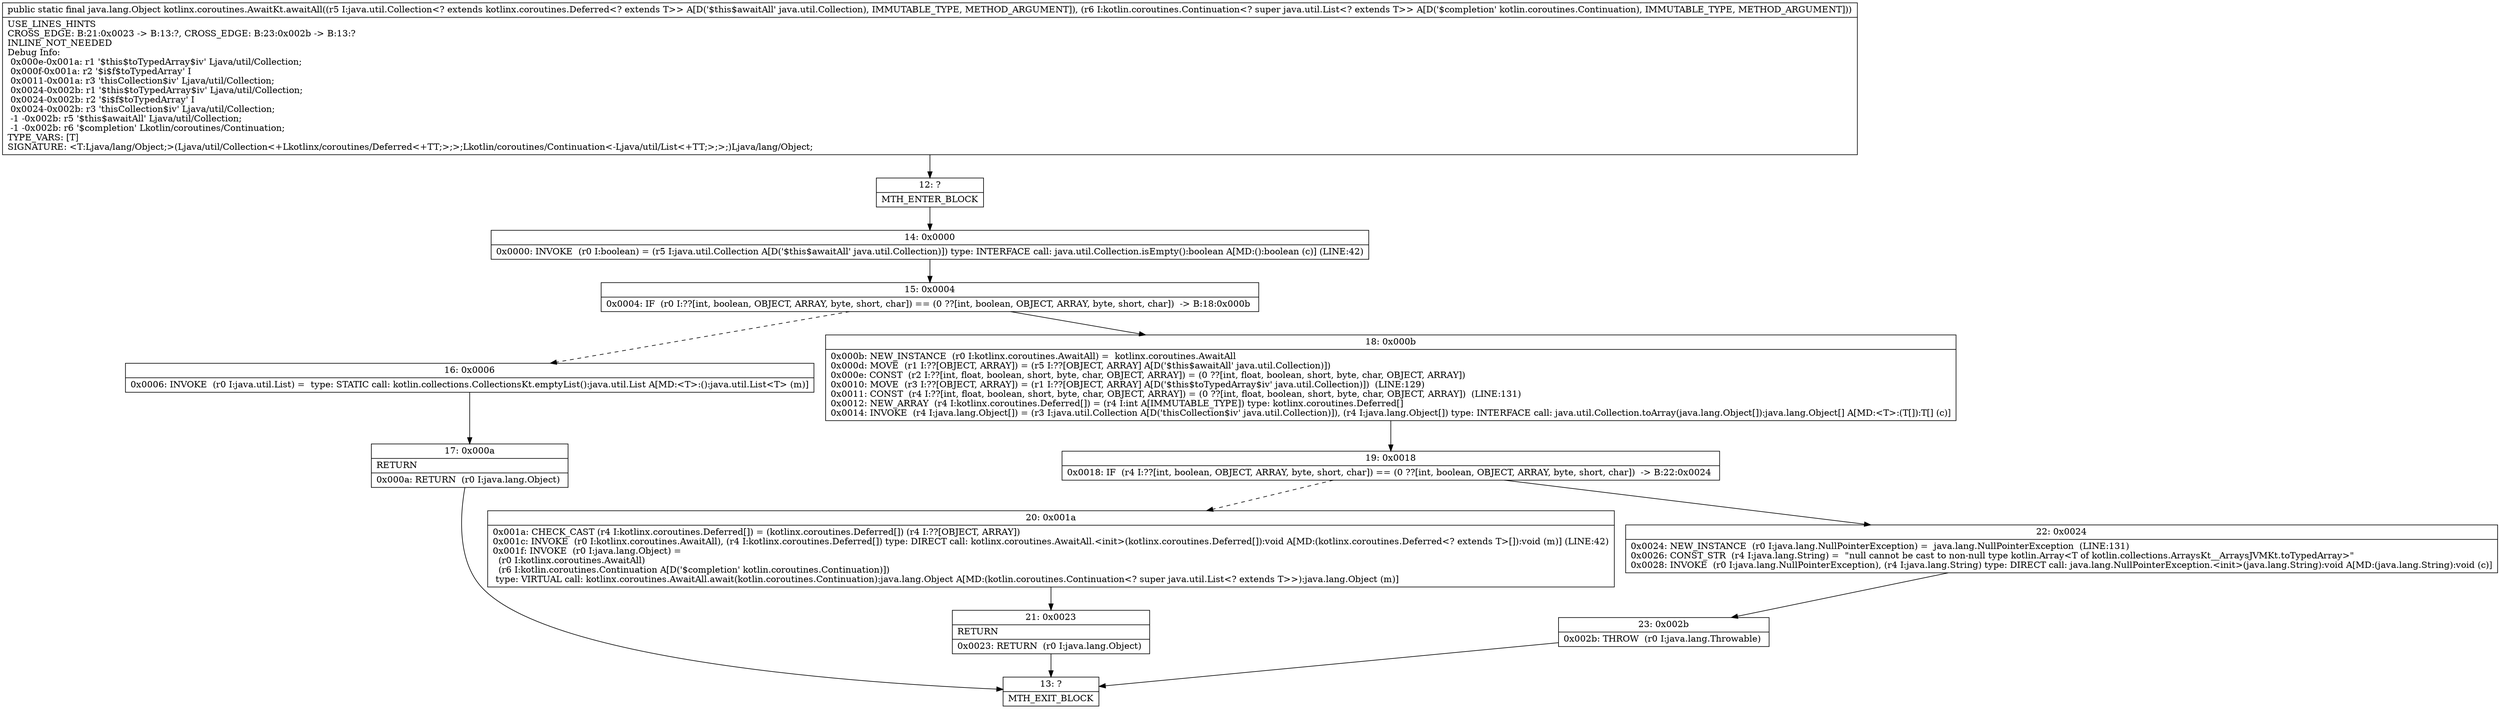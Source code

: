 digraph "CFG forkotlinx.coroutines.AwaitKt.awaitAll(Ljava\/util\/Collection;Lkotlin\/coroutines\/Continuation;)Ljava\/lang\/Object;" {
Node_12 [shape=record,label="{12\:\ ?|MTH_ENTER_BLOCK\l}"];
Node_14 [shape=record,label="{14\:\ 0x0000|0x0000: INVOKE  (r0 I:boolean) = (r5 I:java.util.Collection A[D('$this$awaitAll' java.util.Collection)]) type: INTERFACE call: java.util.Collection.isEmpty():boolean A[MD:():boolean (c)] (LINE:42)\l}"];
Node_15 [shape=record,label="{15\:\ 0x0004|0x0004: IF  (r0 I:??[int, boolean, OBJECT, ARRAY, byte, short, char]) == (0 ??[int, boolean, OBJECT, ARRAY, byte, short, char])  \-\> B:18:0x000b \l}"];
Node_16 [shape=record,label="{16\:\ 0x0006|0x0006: INVOKE  (r0 I:java.util.List) =  type: STATIC call: kotlin.collections.CollectionsKt.emptyList():java.util.List A[MD:\<T\>:():java.util.List\<T\> (m)]\l}"];
Node_17 [shape=record,label="{17\:\ 0x000a|RETURN\l|0x000a: RETURN  (r0 I:java.lang.Object) \l}"];
Node_13 [shape=record,label="{13\:\ ?|MTH_EXIT_BLOCK\l}"];
Node_18 [shape=record,label="{18\:\ 0x000b|0x000b: NEW_INSTANCE  (r0 I:kotlinx.coroutines.AwaitAll) =  kotlinx.coroutines.AwaitAll \l0x000d: MOVE  (r1 I:??[OBJECT, ARRAY]) = (r5 I:??[OBJECT, ARRAY] A[D('$this$awaitAll' java.util.Collection)]) \l0x000e: CONST  (r2 I:??[int, float, boolean, short, byte, char, OBJECT, ARRAY]) = (0 ??[int, float, boolean, short, byte, char, OBJECT, ARRAY]) \l0x0010: MOVE  (r3 I:??[OBJECT, ARRAY]) = (r1 I:??[OBJECT, ARRAY] A[D('$this$toTypedArray$iv' java.util.Collection)])  (LINE:129)\l0x0011: CONST  (r4 I:??[int, float, boolean, short, byte, char, OBJECT, ARRAY]) = (0 ??[int, float, boolean, short, byte, char, OBJECT, ARRAY])  (LINE:131)\l0x0012: NEW_ARRAY  (r4 I:kotlinx.coroutines.Deferred[]) = (r4 I:int A[IMMUTABLE_TYPE]) type: kotlinx.coroutines.Deferred[] \l0x0014: INVOKE  (r4 I:java.lang.Object[]) = (r3 I:java.util.Collection A[D('thisCollection$iv' java.util.Collection)]), (r4 I:java.lang.Object[]) type: INTERFACE call: java.util.Collection.toArray(java.lang.Object[]):java.lang.Object[] A[MD:\<T\>:(T[]):T[] (c)]\l}"];
Node_19 [shape=record,label="{19\:\ 0x0018|0x0018: IF  (r4 I:??[int, boolean, OBJECT, ARRAY, byte, short, char]) == (0 ??[int, boolean, OBJECT, ARRAY, byte, short, char])  \-\> B:22:0x0024 \l}"];
Node_20 [shape=record,label="{20\:\ 0x001a|0x001a: CHECK_CAST (r4 I:kotlinx.coroutines.Deferred[]) = (kotlinx.coroutines.Deferred[]) (r4 I:??[OBJECT, ARRAY]) \l0x001c: INVOKE  (r0 I:kotlinx.coroutines.AwaitAll), (r4 I:kotlinx.coroutines.Deferred[]) type: DIRECT call: kotlinx.coroutines.AwaitAll.\<init\>(kotlinx.coroutines.Deferred[]):void A[MD:(kotlinx.coroutines.Deferred\<? extends T\>[]):void (m)] (LINE:42)\l0x001f: INVOKE  (r0 I:java.lang.Object) = \l  (r0 I:kotlinx.coroutines.AwaitAll)\l  (r6 I:kotlin.coroutines.Continuation A[D('$completion' kotlin.coroutines.Continuation)])\l type: VIRTUAL call: kotlinx.coroutines.AwaitAll.await(kotlin.coroutines.Continuation):java.lang.Object A[MD:(kotlin.coroutines.Continuation\<? super java.util.List\<? extends T\>\>):java.lang.Object (m)]\l}"];
Node_21 [shape=record,label="{21\:\ 0x0023|RETURN\l|0x0023: RETURN  (r0 I:java.lang.Object) \l}"];
Node_22 [shape=record,label="{22\:\ 0x0024|0x0024: NEW_INSTANCE  (r0 I:java.lang.NullPointerException) =  java.lang.NullPointerException  (LINE:131)\l0x0026: CONST_STR  (r4 I:java.lang.String) =  \"null cannot be cast to non\-null type kotlin.Array\<T of kotlin.collections.ArraysKt__ArraysJVMKt.toTypedArray\>\" \l0x0028: INVOKE  (r0 I:java.lang.NullPointerException), (r4 I:java.lang.String) type: DIRECT call: java.lang.NullPointerException.\<init\>(java.lang.String):void A[MD:(java.lang.String):void (c)]\l}"];
Node_23 [shape=record,label="{23\:\ 0x002b|0x002b: THROW  (r0 I:java.lang.Throwable) \l}"];
MethodNode[shape=record,label="{public static final java.lang.Object kotlinx.coroutines.AwaitKt.awaitAll((r5 I:java.util.Collection\<? extends kotlinx.coroutines.Deferred\<? extends T\>\> A[D('$this$awaitAll' java.util.Collection), IMMUTABLE_TYPE, METHOD_ARGUMENT]), (r6 I:kotlin.coroutines.Continuation\<? super java.util.List\<? extends T\>\> A[D('$completion' kotlin.coroutines.Continuation), IMMUTABLE_TYPE, METHOD_ARGUMENT]))  | USE_LINES_HINTS\lCROSS_EDGE: B:21:0x0023 \-\> B:13:?, CROSS_EDGE: B:23:0x002b \-\> B:13:?\lINLINE_NOT_NEEDED\lDebug Info:\l  0x000e\-0x001a: r1 '$this$toTypedArray$iv' Ljava\/util\/Collection;\l  0x000f\-0x001a: r2 '$i$f$toTypedArray' I\l  0x0011\-0x001a: r3 'thisCollection$iv' Ljava\/util\/Collection;\l  0x0024\-0x002b: r1 '$this$toTypedArray$iv' Ljava\/util\/Collection;\l  0x0024\-0x002b: r2 '$i$f$toTypedArray' I\l  0x0024\-0x002b: r3 'thisCollection$iv' Ljava\/util\/Collection;\l  \-1 \-0x002b: r5 '$this$awaitAll' Ljava\/util\/Collection;\l  \-1 \-0x002b: r6 '$completion' Lkotlin\/coroutines\/Continuation;\lTYPE_VARS: [T]\lSIGNATURE: \<T:Ljava\/lang\/Object;\>(Ljava\/util\/Collection\<+Lkotlinx\/coroutines\/Deferred\<+TT;\>;\>;Lkotlin\/coroutines\/Continuation\<\-Ljava\/util\/List\<+TT;\>;\>;)Ljava\/lang\/Object;\l}"];
MethodNode -> Node_12;Node_12 -> Node_14;
Node_14 -> Node_15;
Node_15 -> Node_16[style=dashed];
Node_15 -> Node_18;
Node_16 -> Node_17;
Node_17 -> Node_13;
Node_18 -> Node_19;
Node_19 -> Node_20[style=dashed];
Node_19 -> Node_22;
Node_20 -> Node_21;
Node_21 -> Node_13;
Node_22 -> Node_23;
Node_23 -> Node_13;
}

